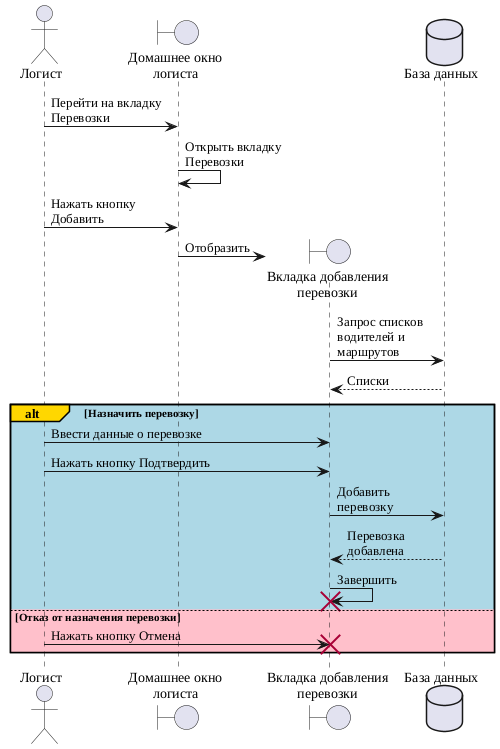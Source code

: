 @startuml
skinparam defaultFontName Liberation Serif

actor "Логист" as logist
boundary "Домашнее окно\nлогиста" as w_home
boundary "Вкладка добавления\nперевозки" as t_addtran
database "База данных" as db 

logist -> w_home : Перейти на вкладку\nПеревозки
w_home -> w_home : Открыть вкладку\nПеревозки

logist -> w_home : Нажать кнопку\nДобавить
w_home -> t_addtran ** : Отобразить
t_addtran -> db : Запрос списков\nводителей и\nмаршрутов
t_addtran <-- db : Списки
alt#Gold #LightBlue Назначить перевозку
    logist -> t_addtran : Ввести данные о перевозке
    logist -> t_addtran : Нажать кнопку Подтвердить
    t_addtran -> db : Добавить\nперевозку
    t_addtran <-- db : Перевозка\nдобавлена
    t_addtran -> t_addtran !! : Завершить
else #Pink Отказ от назначения перевозки
    logist -> t_addtran !! : Нажать кнопку Отмена
end

@enduml
